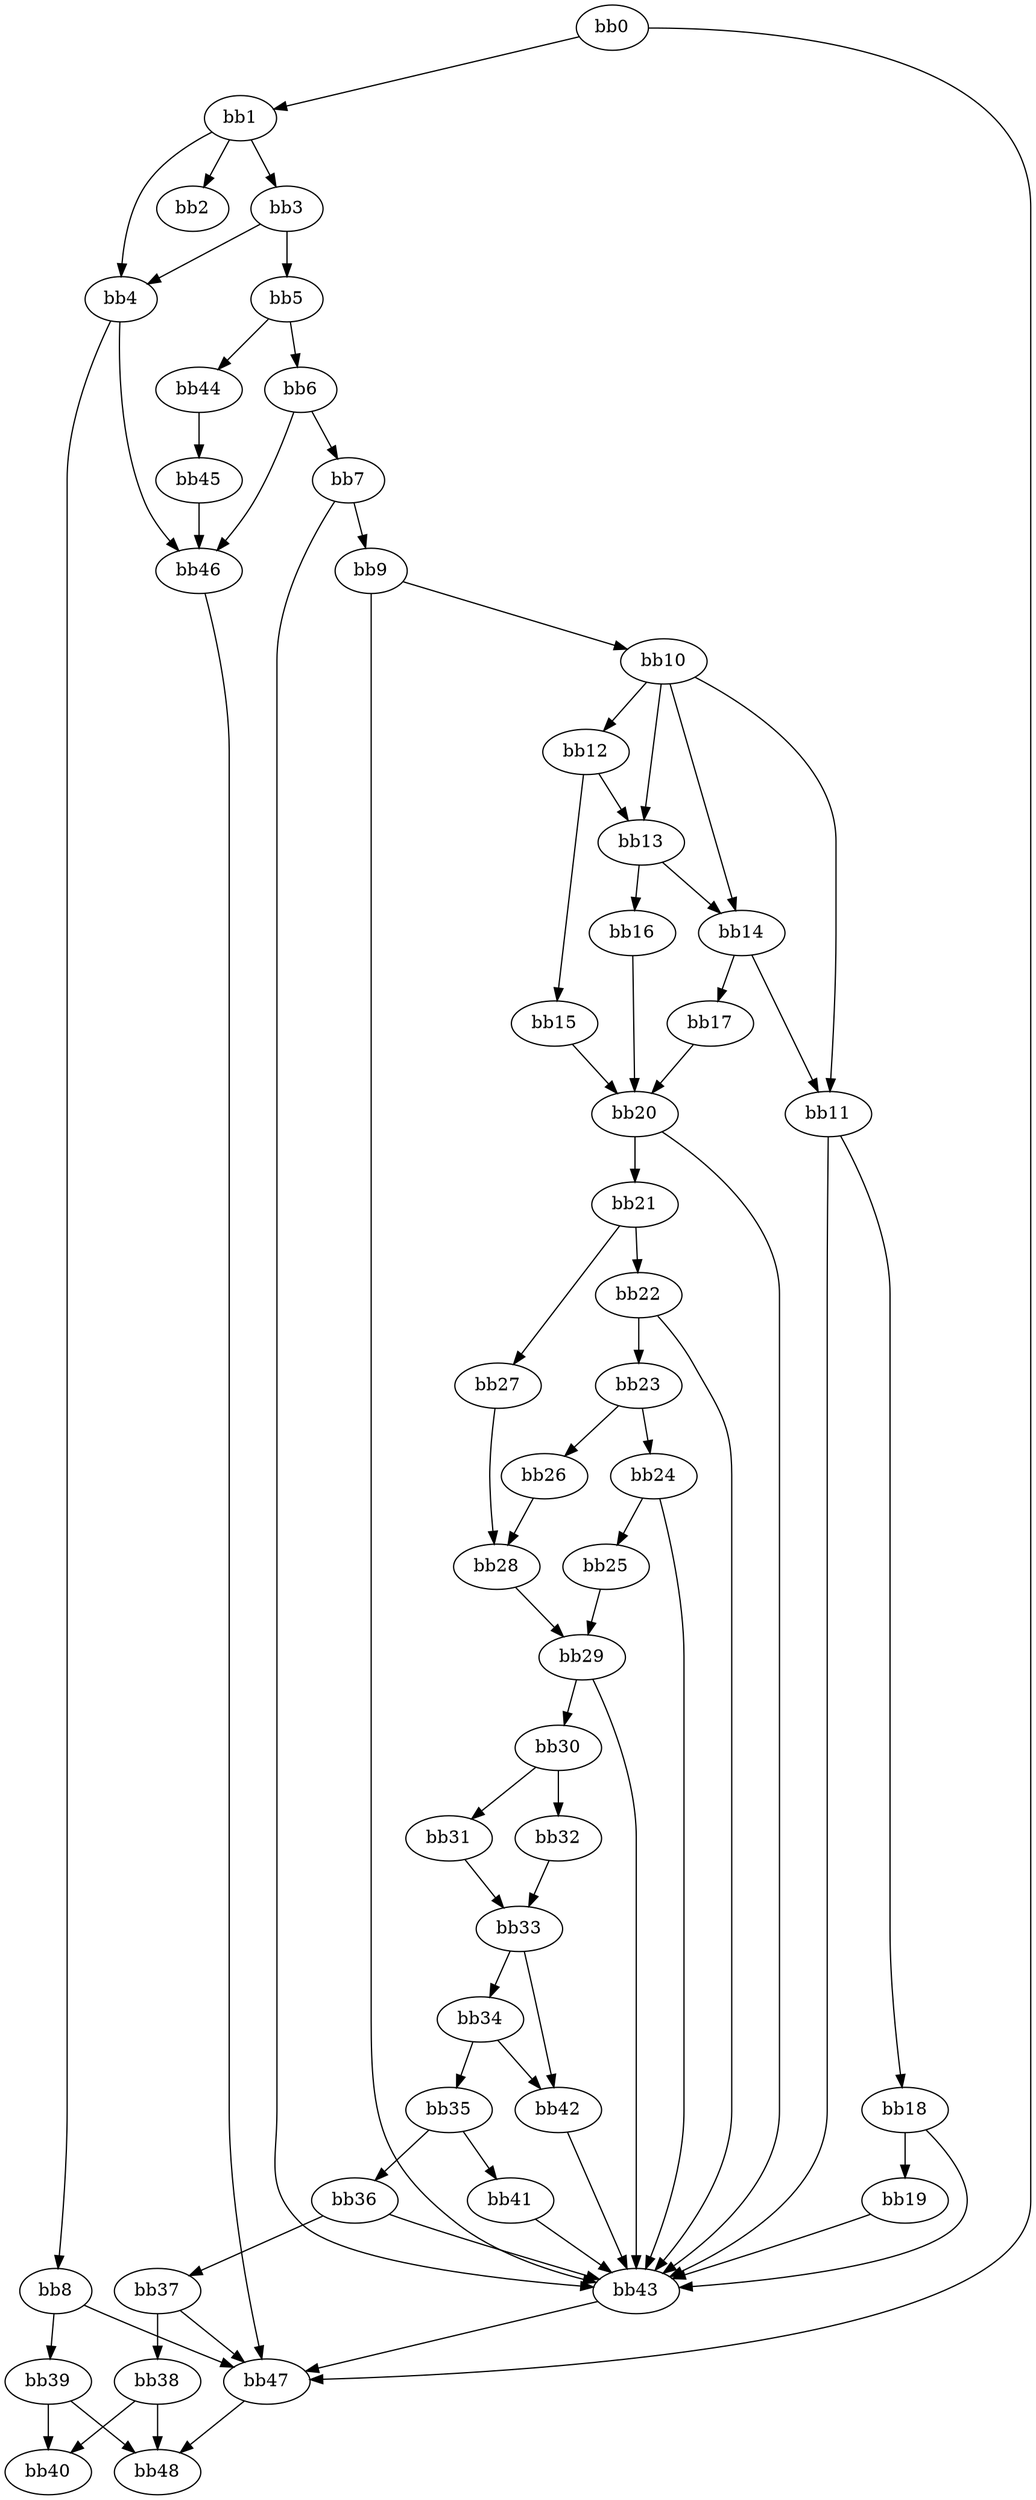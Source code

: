 digraph {
    0 [ label = "bb0\l" ]
    1 [ label = "bb1\l" ]
    2 [ label = "bb2\l" ]
    3 [ label = "bb3\l" ]
    4 [ label = "bb4\l" ]
    5 [ label = "bb5\l" ]
    6 [ label = "bb6\l" ]
    7 [ label = "bb7\l" ]
    8 [ label = "bb8\l" ]
    9 [ label = "bb9\l" ]
    10 [ label = "bb10\l" ]
    11 [ label = "bb11\l" ]
    12 [ label = "bb12\l" ]
    13 [ label = "bb13\l" ]
    14 [ label = "bb14\l" ]
    15 [ label = "bb15\l" ]
    16 [ label = "bb16\l" ]
    17 [ label = "bb17\l" ]
    18 [ label = "bb18\l" ]
    19 [ label = "bb19\l" ]
    20 [ label = "bb20\l" ]
    21 [ label = "bb21\l" ]
    22 [ label = "bb22\l" ]
    23 [ label = "bb23\l" ]
    24 [ label = "bb24\l" ]
    25 [ label = "bb25\l" ]
    26 [ label = "bb26\l" ]
    27 [ label = "bb27\l" ]
    28 [ label = "bb28\l" ]
    29 [ label = "bb29\l" ]
    30 [ label = "bb30\l" ]
    31 [ label = "bb31\l" ]
    32 [ label = "bb32\l" ]
    33 [ label = "bb33\l" ]
    34 [ label = "bb34\l" ]
    35 [ label = "bb35\l" ]
    36 [ label = "bb36\l" ]
    37 [ label = "bb37\l" ]
    38 [ label = "bb38\l" ]
    39 [ label = "bb39\l" ]
    40 [ label = "bb40\l" ]
    41 [ label = "bb41\l" ]
    42 [ label = "bb42\l" ]
    43 [ label = "bb43\l" ]
    44 [ label = "bb44\l" ]
    45 [ label = "bb45\l" ]
    46 [ label = "bb46\l" ]
    47 [ label = "bb47\l" ]
    48 [ label = "bb48\l" ]
    0 -> 1 [ ]
    0 -> 47 [ ]
    1 -> 2 [ ]
    1 -> 3 [ ]
    1 -> 4 [ ]
    3 -> 4 [ ]
    3 -> 5 [ ]
    4 -> 8 [ ]
    4 -> 46 [ ]
    5 -> 6 [ ]
    5 -> 44 [ ]
    6 -> 7 [ ]
    6 -> 46 [ ]
    7 -> 9 [ ]
    7 -> 43 [ ]
    8 -> 39 [ ]
    8 -> 47 [ ]
    9 -> 10 [ ]
    9 -> 43 [ ]
    10 -> 11 [ ]
    10 -> 12 [ ]
    10 -> 13 [ ]
    10 -> 14 [ ]
    11 -> 18 [ ]
    11 -> 43 [ ]
    12 -> 13 [ ]
    12 -> 15 [ ]
    13 -> 14 [ ]
    13 -> 16 [ ]
    14 -> 11 [ ]
    14 -> 17 [ ]
    15 -> 20 [ ]
    16 -> 20 [ ]
    17 -> 20 [ ]
    18 -> 19 [ ]
    18 -> 43 [ ]
    19 -> 43 [ ]
    20 -> 21 [ ]
    20 -> 43 [ ]
    21 -> 22 [ ]
    21 -> 27 [ ]
    22 -> 23 [ ]
    22 -> 43 [ ]
    23 -> 24 [ ]
    23 -> 26 [ ]
    24 -> 25 [ ]
    24 -> 43 [ ]
    25 -> 29 [ ]
    26 -> 28 [ ]
    27 -> 28 [ ]
    28 -> 29 [ ]
    29 -> 30 [ ]
    29 -> 43 [ ]
    30 -> 31 [ ]
    30 -> 32 [ ]
    31 -> 33 [ ]
    32 -> 33 [ ]
    33 -> 34 [ ]
    33 -> 42 [ ]
    34 -> 35 [ ]
    34 -> 42 [ ]
    35 -> 36 [ ]
    35 -> 41 [ ]
    36 -> 37 [ ]
    36 -> 43 [ ]
    37 -> 38 [ ]
    37 -> 47 [ ]
    38 -> 40 [ ]
    38 -> 48 [ ]
    39 -> 40 [ ]
    39 -> 48 [ ]
    41 -> 43 [ ]
    42 -> 43 [ ]
    43 -> 47 [ ]
    44 -> 45 [ ]
    45 -> 46 [ ]
    46 -> 47 [ ]
    47 -> 48 [ ]
}

